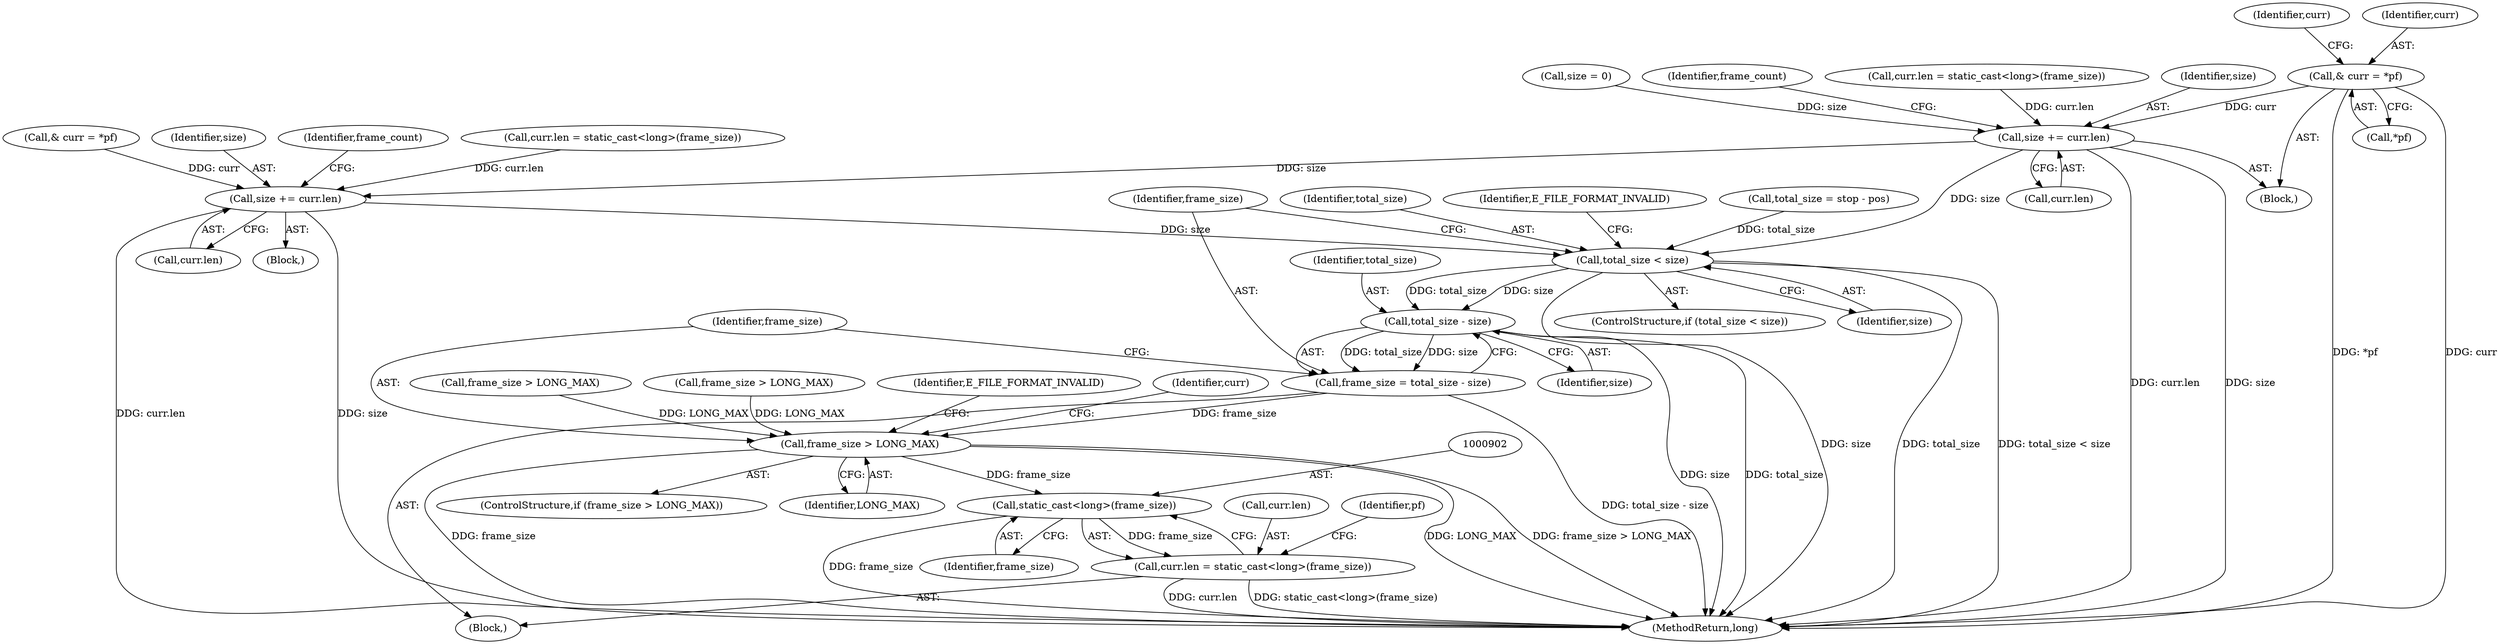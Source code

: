 digraph "0_Android_cc274e2abe8b2a6698a5c47d8aa4bb45f1f9538d_33@pointer" {
"1000682" [label="(Call,& curr = *pf)"];
"1000698" [label="(Call,size += curr.len)"];
"1000819" [label="(Call,size += curr.len)"];
"1000881" [label="(Call,total_size < size)"];
"1000888" [label="(Call,total_size - size)"];
"1000886" [label="(Call,frame_size = total_size - size)"];
"1000892" [label="(Call,frame_size > LONG_MAX)"];
"1000901" [label="(Call,static_cast<long>(frame_size))"];
"1000897" [label="(Call,curr.len = static_cast<long>(frame_size))"];
"1000882" [label="(Identifier,total_size)"];
"1000698" [label="(Call,size += curr.len)"];
"1000819" [label="(Call,size += curr.len)"];
"1000880" [label="(ControlStructure,if (total_size < size))"];
"1000688" [label="(Identifier,curr)"];
"1000885" [label="(Identifier,E_FILE_FORMAT_INVALID)"];
"1000898" [label="(Call,curr.len)"];
"1000881" [label="(Call,total_size < size)"];
"1000683" [label="(Identifier,curr)"];
"1000626" [label="(Call,size = 0)"];
"1000889" [label="(Identifier,total_size)"];
"1000890" [label="(Identifier,size)"];
"1000891" [label="(ControlStructure,if (frame_size > LONG_MAX))"];
"1000680" [label="(Block,)"];
"1000647" [label="(Call,frame_size > LONG_MAX)"];
"1000684" [label="(Call,*pf)"];
"1000897" [label="(Call,curr.len = static_cast<long>(frame_size))"];
"1000745" [label="(Call,& curr = *pf)"];
"1000709" [label="(Block,)"];
"1000704" [label="(Identifier,frame_count)"];
"1000820" [label="(Identifier,size)"];
"1000894" [label="(Identifier,LONG_MAX)"];
"1000896" [label="(Identifier,E_FILE_FORMAT_INVALID)"];
"1000691" [label="(Call,curr.len = static_cast<long>(frame_size))"];
"1000887" [label="(Identifier,frame_size)"];
"1000905" [label="(Identifier,pf)"];
"1000899" [label="(Identifier,curr)"];
"1000825" [label="(Identifier,frame_count)"];
"1000901" [label="(Call,static_cast<long>(frame_size))"];
"1000700" [label="(Call,curr.len)"];
"1000893" [label="(Identifier,frame_size)"];
"1000886" [label="(Call,frame_size = total_size - size)"];
"1000826" [label="(Block,)"];
"1000821" [label="(Call,curr.len)"];
"1000682" [label="(Call,& curr = *pf)"];
"1000807" [label="(Call,frame_size > LONG_MAX)"];
"1000699" [label="(Identifier,size)"];
"1000942" [label="(MethodReturn,long)"];
"1000812" [label="(Call,curr.len = static_cast<long>(frame_size))"];
"1000883" [label="(Identifier,size)"];
"1000875" [label="(Call,total_size = stop - pos)"];
"1000888" [label="(Call,total_size - size)"];
"1000892" [label="(Call,frame_size > LONG_MAX)"];
"1000903" [label="(Identifier,frame_size)"];
"1000682" -> "1000680"  [label="AST: "];
"1000682" -> "1000684"  [label="CFG: "];
"1000683" -> "1000682"  [label="AST: "];
"1000684" -> "1000682"  [label="AST: "];
"1000688" -> "1000682"  [label="CFG: "];
"1000682" -> "1000942"  [label="DDG: *pf"];
"1000682" -> "1000942"  [label="DDG: curr"];
"1000682" -> "1000698"  [label="DDG: curr"];
"1000698" -> "1000680"  [label="AST: "];
"1000698" -> "1000700"  [label="CFG: "];
"1000699" -> "1000698"  [label="AST: "];
"1000700" -> "1000698"  [label="AST: "];
"1000704" -> "1000698"  [label="CFG: "];
"1000698" -> "1000942"  [label="DDG: curr.len"];
"1000698" -> "1000942"  [label="DDG: size"];
"1000691" -> "1000698"  [label="DDG: curr.len"];
"1000626" -> "1000698"  [label="DDG: size"];
"1000698" -> "1000819"  [label="DDG: size"];
"1000698" -> "1000881"  [label="DDG: size"];
"1000819" -> "1000709"  [label="AST: "];
"1000819" -> "1000821"  [label="CFG: "];
"1000820" -> "1000819"  [label="AST: "];
"1000821" -> "1000819"  [label="AST: "];
"1000825" -> "1000819"  [label="CFG: "];
"1000819" -> "1000942"  [label="DDG: size"];
"1000819" -> "1000942"  [label="DDG: curr.len"];
"1000745" -> "1000819"  [label="DDG: curr"];
"1000812" -> "1000819"  [label="DDG: curr.len"];
"1000819" -> "1000881"  [label="DDG: size"];
"1000881" -> "1000880"  [label="AST: "];
"1000881" -> "1000883"  [label="CFG: "];
"1000882" -> "1000881"  [label="AST: "];
"1000883" -> "1000881"  [label="AST: "];
"1000885" -> "1000881"  [label="CFG: "];
"1000887" -> "1000881"  [label="CFG: "];
"1000881" -> "1000942"  [label="DDG: total_size < size"];
"1000881" -> "1000942"  [label="DDG: size"];
"1000881" -> "1000942"  [label="DDG: total_size"];
"1000875" -> "1000881"  [label="DDG: total_size"];
"1000881" -> "1000888"  [label="DDG: total_size"];
"1000881" -> "1000888"  [label="DDG: size"];
"1000888" -> "1000886"  [label="AST: "];
"1000888" -> "1000890"  [label="CFG: "];
"1000889" -> "1000888"  [label="AST: "];
"1000890" -> "1000888"  [label="AST: "];
"1000886" -> "1000888"  [label="CFG: "];
"1000888" -> "1000942"  [label="DDG: size"];
"1000888" -> "1000942"  [label="DDG: total_size"];
"1000888" -> "1000886"  [label="DDG: total_size"];
"1000888" -> "1000886"  [label="DDG: size"];
"1000886" -> "1000826"  [label="AST: "];
"1000887" -> "1000886"  [label="AST: "];
"1000893" -> "1000886"  [label="CFG: "];
"1000886" -> "1000942"  [label="DDG: total_size - size"];
"1000886" -> "1000892"  [label="DDG: frame_size"];
"1000892" -> "1000891"  [label="AST: "];
"1000892" -> "1000894"  [label="CFG: "];
"1000893" -> "1000892"  [label="AST: "];
"1000894" -> "1000892"  [label="AST: "];
"1000896" -> "1000892"  [label="CFG: "];
"1000899" -> "1000892"  [label="CFG: "];
"1000892" -> "1000942"  [label="DDG: frame_size"];
"1000892" -> "1000942"  [label="DDG: frame_size > LONG_MAX"];
"1000892" -> "1000942"  [label="DDG: LONG_MAX"];
"1000807" -> "1000892"  [label="DDG: LONG_MAX"];
"1000647" -> "1000892"  [label="DDG: LONG_MAX"];
"1000892" -> "1000901"  [label="DDG: frame_size"];
"1000901" -> "1000897"  [label="AST: "];
"1000901" -> "1000903"  [label="CFG: "];
"1000902" -> "1000901"  [label="AST: "];
"1000903" -> "1000901"  [label="AST: "];
"1000897" -> "1000901"  [label="CFG: "];
"1000901" -> "1000942"  [label="DDG: frame_size"];
"1000901" -> "1000897"  [label="DDG: frame_size"];
"1000897" -> "1000826"  [label="AST: "];
"1000898" -> "1000897"  [label="AST: "];
"1000905" -> "1000897"  [label="CFG: "];
"1000897" -> "1000942"  [label="DDG: curr.len"];
"1000897" -> "1000942"  [label="DDG: static_cast<long>(frame_size)"];
}
